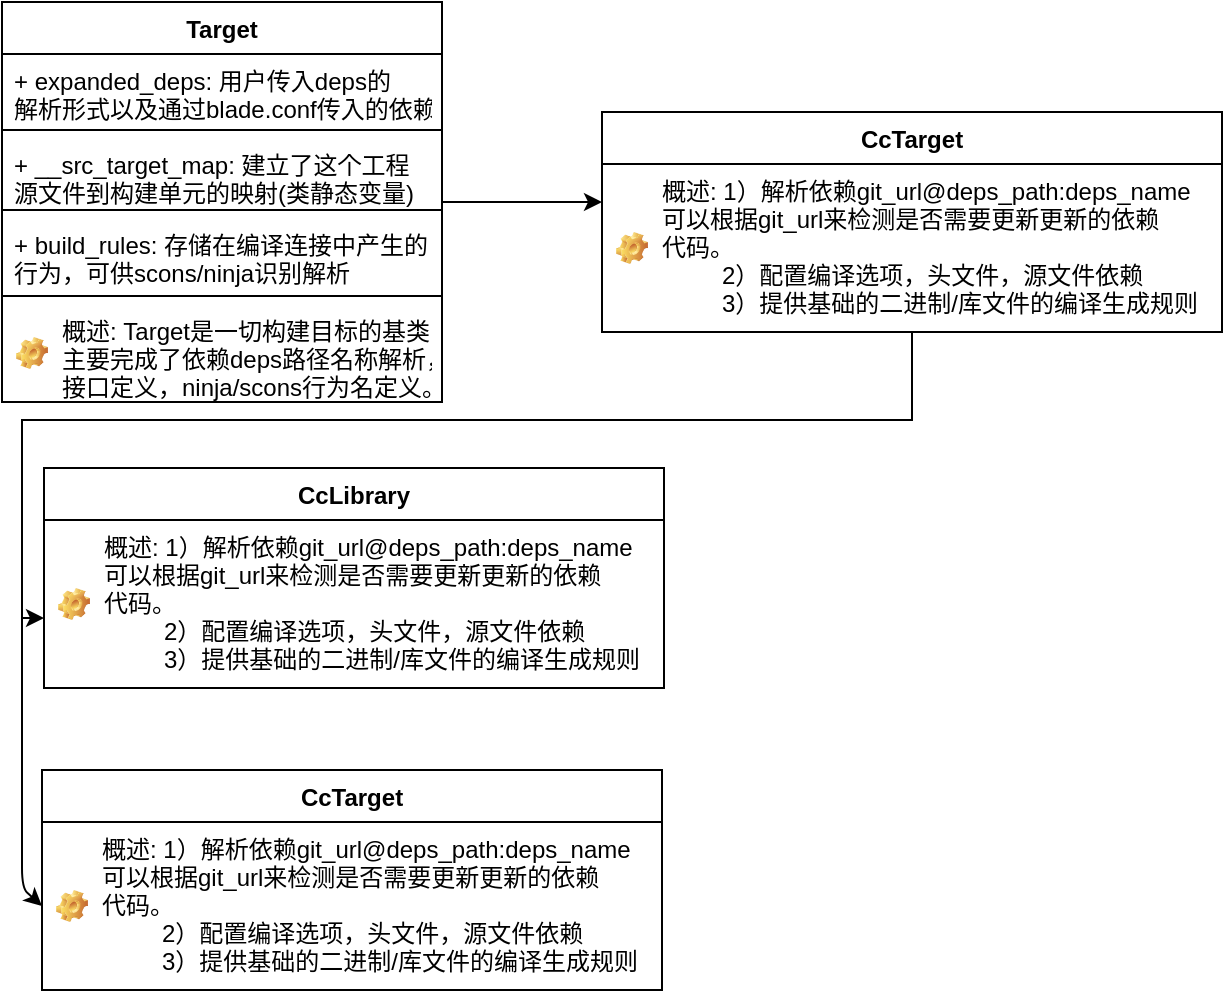 <mxfile pages="1" version="11.2.4" type="github"><diagram id="xMyfM3u-_KFxJiZ6FcVO" name="Page-1"><mxGraphModel dx="946" dy="616" grid="1" gridSize="10" guides="1" tooltips="1" connect="1" arrows="1" fold="1" page="1" pageScale="1" pageWidth="827" pageHeight="1169" math="0" shadow="0"><root><mxCell id="0"/><mxCell id="1" parent="0"/><mxCell id="Cc4J_E5DxZWua8Sy2NMs-60" value="" style="edgeStyle=orthogonalEdgeStyle;rounded=0;orthogonalLoop=1;jettySize=auto;html=1;" edge="1" parent="1" source="Cc4J_E5DxZWua8Sy2NMs-34" target="Cc4J_E5DxZWua8Sy2NMs-54"><mxGeometry relative="1" as="geometry"><Array as="points"><mxPoint x="310" y="317"/><mxPoint x="310" y="317"/></Array></mxGeometry></mxCell><mxCell id="Cc4J_E5DxZWua8Sy2NMs-34" value="Target" style="swimlane;fontStyle=1;align=center;verticalAlign=top;childLayout=stackLayout;horizontal=1;startSize=26;horizontalStack=0;resizeParent=1;resizeParentMax=0;resizeLast=0;collapsible=1;marginBottom=0;" vertex="1" parent="1"><mxGeometry x="20" y="217" width="220" height="200" as="geometry"/></mxCell><mxCell id="Cc4J_E5DxZWua8Sy2NMs-39" value="+ expanded_deps: 用户传入deps的&#10;解析形式以及通过blade.conf传入的依赖" style="text;strokeColor=none;fillColor=none;align=left;verticalAlign=top;spacingLeft=4;spacingRight=4;overflow=hidden;rotatable=0;points=[[0,0.5],[1,0.5]];portConstraint=eastwest;strokeWidth=1;rounded=0;fontStyle=0" vertex="1" parent="Cc4J_E5DxZWua8Sy2NMs-34"><mxGeometry y="26" width="220" height="34" as="geometry"/></mxCell><mxCell id="Cc4J_E5DxZWua8Sy2NMs-42" value="" style="line;strokeWidth=1;fillColor=none;align=left;verticalAlign=middle;spacingTop=-1;spacingLeft=3;spacingRight=3;rotatable=0;labelPosition=right;points=[];portConstraint=eastwest;" vertex="1" parent="Cc4J_E5DxZWua8Sy2NMs-34"><mxGeometry y="60" width="220" height="8" as="geometry"/></mxCell><mxCell id="Cc4J_E5DxZWua8Sy2NMs-40" value="+ __src_target_map: 建立了这个工程&#10;源文件到构建单元的映射(类静态变量)" style="text;strokeColor=none;fillColor=none;align=left;verticalAlign=top;spacingLeft=4;spacingRight=4;overflow=hidden;rotatable=0;points=[[0,0.5],[1,0.5]];portConstraint=eastwest;" vertex="1" parent="Cc4J_E5DxZWua8Sy2NMs-34"><mxGeometry y="68" width="220" height="32" as="geometry"/></mxCell><mxCell id="Cc4J_E5DxZWua8Sy2NMs-43" value="" style="line;strokeWidth=1;fillColor=none;align=left;verticalAlign=middle;spacingTop=-1;spacingLeft=3;spacingRight=3;rotatable=0;labelPosition=right;points=[];portConstraint=eastwest;" vertex="1" parent="Cc4J_E5DxZWua8Sy2NMs-34"><mxGeometry y="100" width="220" height="8" as="geometry"/></mxCell><mxCell id="Cc4J_E5DxZWua8Sy2NMs-37" value="+ build_rules: 存储在编译连接中产生的&#10;行为，可供scons/ninja识别解析&#10;" style="text;strokeColor=none;fillColor=none;align=left;verticalAlign=top;spacingLeft=4;spacingRight=4;overflow=hidden;rotatable=0;points=[[0,0.5],[1,0.5]];portConstraint=eastwest;" vertex="1" parent="Cc4J_E5DxZWua8Sy2NMs-34"><mxGeometry y="108" width="220" height="35" as="geometry"/></mxCell><mxCell id="Cc4J_E5DxZWua8Sy2NMs-63" value="" style="line;strokeWidth=1;fillColor=none;align=left;verticalAlign=middle;spacingTop=-1;spacingLeft=3;spacingRight=3;rotatable=0;labelPosition=right;points=[];portConstraint=eastwest;" vertex="1" parent="Cc4J_E5DxZWua8Sy2NMs-34"><mxGeometry y="143" width="220" height="8" as="geometry"/></mxCell><mxCell id="Cc4J_E5DxZWua8Sy2NMs-62" value="概述: Target是一切构建目标的基类&#10;主要完成了依赖deps路径名称解析，&#10;接口定义，ninja/scons行为名定义。" style="label;fontStyle=0;strokeColor=none;fillColor=none;align=left;verticalAlign=top;overflow=hidden;spacingLeft=28;spacingRight=4;rotatable=0;points=[[0,0.5],[1,0.5]];portConstraint=eastwest;imageWidth=16;imageHeight=16;image=img/clipart/Gear_128x128.png;rounded=0;" vertex="1" parent="Cc4J_E5DxZWua8Sy2NMs-34"><mxGeometry y="151" width="220" height="49" as="geometry"/></mxCell><mxCell id="Cc4J_E5DxZWua8Sy2NMs-67" value="" style="edgeStyle=orthogonalEdgeStyle;rounded=0;orthogonalLoop=1;jettySize=auto;html=1;" edge="1" parent="1" source="Cc4J_E5DxZWua8Sy2NMs-54" target="Cc4J_E5DxZWua8Sy2NMs-65"><mxGeometry relative="1" as="geometry"><Array as="points"><mxPoint x="475" y="426"/><mxPoint x="30" y="426"/><mxPoint x="30" y="525"/></Array></mxGeometry></mxCell><mxCell id="Cc4J_E5DxZWua8Sy2NMs-54" value="CcTarget" style="swimlane;fontStyle=1;align=center;verticalAlign=top;childLayout=stackLayout;horizontal=1;startSize=26;horizontalStack=0;resizeParent=1;resizeParentMax=0;resizeLast=0;collapsible=1;marginBottom=0;" vertex="1" parent="1"><mxGeometry x="320" y="272" width="310" height="110" as="geometry"/></mxCell><mxCell id="Cc4J_E5DxZWua8Sy2NMs-64" value="概述: 1）解析依赖git_url@deps_path:deps_name&#10;可以根据git_url来检测是否需要更新更新的依赖&#10;代码。&#10;         2）配置编译选项，头文件，源文件依赖&#10;         3）提供基础的二进制/库文件的编译生成规则&#10;" style="label;fontStyle=0;strokeColor=none;fillColor=none;align=left;verticalAlign=top;overflow=hidden;spacingLeft=28;spacingRight=4;rotatable=0;points=[[0,0.5],[1,0.5]];portConstraint=eastwest;imageWidth=16;imageHeight=16;image=img/clipart/Gear_128x128.png;rounded=0;" vertex="1" parent="Cc4J_E5DxZWua8Sy2NMs-54"><mxGeometry y="26" width="310" height="84" as="geometry"/></mxCell><mxCell id="Cc4J_E5DxZWua8Sy2NMs-65" value="CcLibrary" style="swimlane;fontStyle=1;align=center;verticalAlign=top;childLayout=stackLayout;horizontal=1;startSize=26;horizontalStack=0;resizeParent=1;resizeParentMax=0;resizeLast=0;collapsible=1;marginBottom=0;" vertex="1" parent="1"><mxGeometry x="41" y="450" width="310" height="110" as="geometry"/></mxCell><mxCell id="Cc4J_E5DxZWua8Sy2NMs-66" value="概述: 1）解析依赖git_url@deps_path:deps_name&#10;可以根据git_url来检测是否需要更新更新的依赖&#10;代码。&#10;         2）配置编译选项，头文件，源文件依赖&#10;         3）提供基础的二进制/库文件的编译生成规则&#10;" style="label;fontStyle=0;strokeColor=none;fillColor=none;align=left;verticalAlign=top;overflow=hidden;spacingLeft=28;spacingRight=4;rotatable=0;points=[[0,0.5],[1,0.5]];portConstraint=eastwest;imageWidth=16;imageHeight=16;image=img/clipart/Gear_128x128.png;rounded=0;" vertex="1" parent="Cc4J_E5DxZWua8Sy2NMs-65"><mxGeometry y="26" width="310" height="84" as="geometry"/></mxCell><mxCell id="Cc4J_E5DxZWua8Sy2NMs-68" value="CcTarget" style="swimlane;fontStyle=1;align=center;verticalAlign=top;childLayout=stackLayout;horizontal=1;startSize=26;horizontalStack=0;resizeParent=1;resizeParentMax=0;resizeLast=0;collapsible=1;marginBottom=0;" vertex="1" parent="1"><mxGeometry x="40" y="601" width="310" height="110" as="geometry"/></mxCell><mxCell id="Cc4J_E5DxZWua8Sy2NMs-69" value="概述: 1）解析依赖git_url@deps_path:deps_name&#10;可以根据git_url来检测是否需要更新更新的依赖&#10;代码。&#10;         2）配置编译选项，头文件，源文件依赖&#10;         3）提供基础的二进制/库文件的编译生成规则&#10;" style="label;fontStyle=0;strokeColor=none;fillColor=none;align=left;verticalAlign=top;overflow=hidden;spacingLeft=28;spacingRight=4;rotatable=0;points=[[0,0.5],[1,0.5]];portConstraint=eastwest;imageWidth=16;imageHeight=16;image=img/clipart/Gear_128x128.png;rounded=0;" vertex="1" parent="Cc4J_E5DxZWua8Sy2NMs-68"><mxGeometry y="26" width="310" height="84" as="geometry"/></mxCell><mxCell id="Cc4J_E5DxZWua8Sy2NMs-70" value="" style="endArrow=classic;html=1;entryX=0;entryY=0.5;entryDx=0;entryDy=0;" edge="1" parent="1" target="Cc4J_E5DxZWua8Sy2NMs-69"><mxGeometry width="50" height="50" relative="1" as="geometry"><mxPoint x="30" y="520" as="sourcePoint"/><mxPoint x="70" y="730" as="targetPoint"/><Array as="points"><mxPoint x="30" y="660"/></Array></mxGeometry></mxCell></root></mxGraphModel></diagram></mxfile>